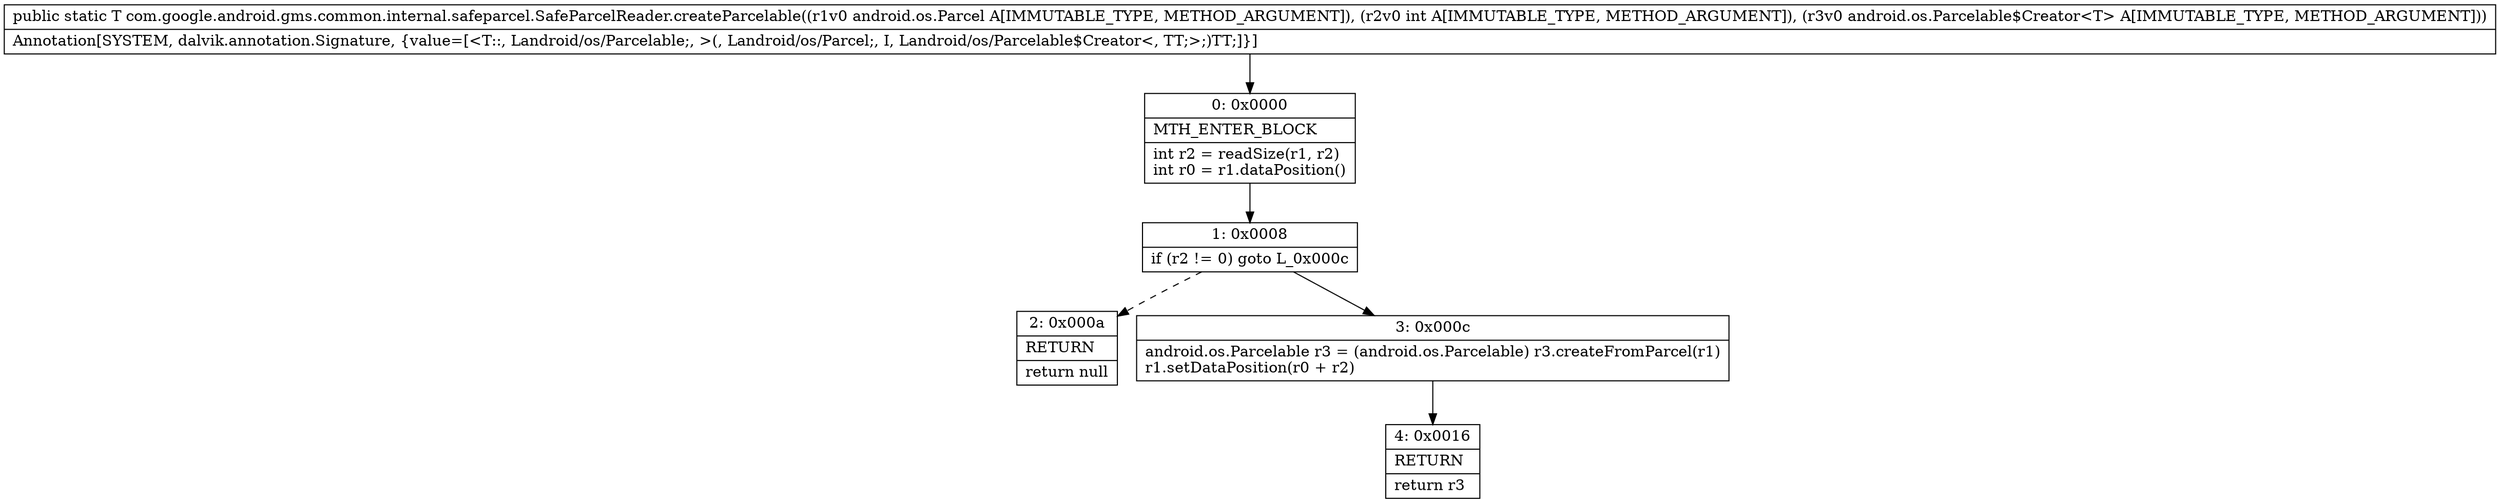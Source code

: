 digraph "CFG forcom.google.android.gms.common.internal.safeparcel.SafeParcelReader.createParcelable(Landroid\/os\/Parcel;ILandroid\/os\/Parcelable$Creator;)Landroid\/os\/Parcelable;" {
Node_0 [shape=record,label="{0\:\ 0x0000|MTH_ENTER_BLOCK\l|int r2 = readSize(r1, r2)\lint r0 = r1.dataPosition()\l}"];
Node_1 [shape=record,label="{1\:\ 0x0008|if (r2 != 0) goto L_0x000c\l}"];
Node_2 [shape=record,label="{2\:\ 0x000a|RETURN\l|return null\l}"];
Node_3 [shape=record,label="{3\:\ 0x000c|android.os.Parcelable r3 = (android.os.Parcelable) r3.createFromParcel(r1)\lr1.setDataPosition(r0 + r2)\l}"];
Node_4 [shape=record,label="{4\:\ 0x0016|RETURN\l|return r3\l}"];
MethodNode[shape=record,label="{public static T com.google.android.gms.common.internal.safeparcel.SafeParcelReader.createParcelable((r1v0 android.os.Parcel A[IMMUTABLE_TYPE, METHOD_ARGUMENT]), (r2v0 int A[IMMUTABLE_TYPE, METHOD_ARGUMENT]), (r3v0 android.os.Parcelable$Creator\<T\> A[IMMUTABLE_TYPE, METHOD_ARGUMENT]))  | Annotation[SYSTEM, dalvik.annotation.Signature, \{value=[\<T::, Landroid\/os\/Parcelable;, \>(, Landroid\/os\/Parcel;, I, Landroid\/os\/Parcelable$Creator\<, TT;\>;)TT;]\}]\l}"];
MethodNode -> Node_0;
Node_0 -> Node_1;
Node_1 -> Node_2[style=dashed];
Node_1 -> Node_3;
Node_3 -> Node_4;
}

